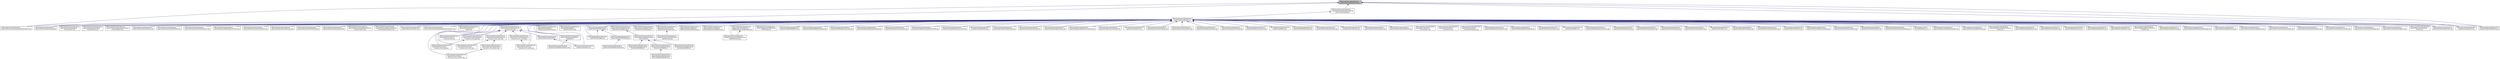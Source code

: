 digraph "OMCompiler/SimulationRuntime/cpp/Include/Core/Math/Constants.h"
{
  edge [fontname="Helvetica",fontsize="10",labelfontname="Helvetica",labelfontsize="10"];
  node [fontname="Helvetica",fontsize="10",shape=record];
  Node4 [label="OMCompiler/SimulationRuntime\l/cpp/Include/Core/Math/Constants.h",height=0.2,width=0.4,color="black", fillcolor="grey75", style="filled", fontcolor="black"];
  Node4 -> Node5 [dir="back",color="midnightblue",fontsize="10",style="solid",fontname="Helvetica"];
  Node5 [label="OMCompiler/SimulationRuntime\l/cpp/Core/Solver/SolverDefaultImplementation.cpp",height=0.2,width=0.4,color="black", fillcolor="white", style="filled",URL="$d0/d54/_solver_default_implementation_8cpp.html"];
  Node4 -> Node6 [dir="back",color="midnightblue",fontsize="10",style="solid",fontname="Helvetica"];
  Node6 [label="OMCompiler/SimulationRuntime\l/cpp/Core/Solver/SolverSettings.cpp",height=0.2,width=0.4,color="black", fillcolor="white", style="filled",URL="$d4/df6/_solver_settings_8cpp.html"];
  Node4 -> Node7 [dir="back",color="midnightblue",fontsize="10",style="solid",fontname="Helvetica"];
  Node7 [label="OMCompiler/SimulationRuntime\l/cpp/Include/Core/SimulationSettings\l/ISimControllerSettings.h",height=0.2,width=0.4,color="black", fillcolor="white", style="filled",URL="$d7/db0/_i_sim_controller_settings_8h.html"];
  Node7 -> Node8 [dir="back",color="midnightblue",fontsize="10",style="solid",fontname="Helvetica"];
  Node8 [label="OMCompiler/SimulationRuntime\l/cpp/Include/Core/Modelica.h",height=0.2,width=0.4,color="black", fillcolor="white", style="filled",URL="$d0/d7b/p_2_include_2_core_2modelica_8h.html"];
  Node8 -> Node9 [dir="back",color="midnightblue",fontsize="10",style="solid",fontname="Helvetica"];
  Node9 [label="OMCompiler/Compiler\l/runtime/Database_omc.c",height=0.2,width=0.4,color="black", fillcolor="white", style="filled",URL="$da/d2f/_database__omc_8c.html"];
  Node8 -> Node10 [dir="back",color="midnightblue",fontsize="10",style="solid",fontname="Helvetica"];
  Node10 [label="OMCompiler/SimulationRuntime\l/cpp/Core/DataExchange/FactoryExport.cpp",height=0.2,width=0.4,color="black", fillcolor="white", style="filled",URL="$d3/d6f/_core_2_data_exchange_2_factory_export_8cpp.html"];
  Node8 -> Node11 [dir="back",color="midnightblue",fontsize="10",style="solid",fontname="Helvetica"];
  Node11 [label="OMCompiler/SimulationRuntime\l/cpp/Core/DataExchange/SimData.cpp",height=0.2,width=0.4,color="black", fillcolor="white", style="filled",URL="$da/dcc/_sim_data_8cpp.html"];
  Node8 -> Node12 [dir="back",color="midnightblue",fontsize="10",style="solid",fontname="Helvetica"];
  Node12 [label="OMCompiler/SimulationRuntime\l/cpp/Core/DataExchange/XmlProperty\lReader.cpp",height=0.2,width=0.4,color="black", fillcolor="white", style="filled",URL="$df/d56/_xml_property_reader_8cpp.html"];
  Node8 -> Node13 [dir="back",color="midnightblue",fontsize="10",style="solid",fontname="Helvetica"];
  Node13 [label="OMCompiler/SimulationRuntime\l/cpp/Core/Math/ArrayOperations.cpp",height=0.2,width=0.4,color="black", fillcolor="white", style="filled",URL="$d1/dd5/_array_operations_8cpp.html"];
  Node8 -> Node14 [dir="back",color="midnightblue",fontsize="10",style="solid",fontname="Helvetica"];
  Node14 [label="OMCompiler/SimulationRuntime\l/cpp/Core/Math/FactoryExport.cpp",height=0.2,width=0.4,color="black", fillcolor="white", style="filled",URL="$d2/dfc/_core_2_math_2_factory_export_8cpp.html"];
  Node8 -> Node15 [dir="back",color="midnightblue",fontsize="10",style="solid",fontname="Helvetica"];
  Node15 [label="OMCompiler/SimulationRuntime\l/cpp/Core/Math/Functions.cpp",height=0.2,width=0.4,color="black", fillcolor="white", style="filled",URL="$dd/d9e/_functions_8cpp.html"];
  Node8 -> Node16 [dir="back",color="midnightblue",fontsize="10",style="solid",fontname="Helvetica"];
  Node16 [label="OMCompiler/SimulationRuntime\l/cpp/Core/Math/SparseMatrix.cpp",height=0.2,width=0.4,color="black", fillcolor="white", style="filled",URL="$df/d9e/_simulation_runtime_2cpp_2_core_2_math_2sparsematrix_8cpp.html"];
  Node8 -> Node17 [dir="back",color="midnightblue",fontsize="10",style="solid",fontname="Helvetica"];
  Node17 [label="OMCompiler/SimulationRuntime\l/cpp/Core/Modelica/Modelica.cpp",height=0.2,width=0.4,color="black", fillcolor="white", style="filled",URL="$db/da9/_modelica_8cpp.html"];
  Node8 -> Node18 [dir="back",color="midnightblue",fontsize="10",style="solid",fontname="Helvetica"];
  Node18 [label="OMCompiler/SimulationRuntime\l/cpp/Core/ReduceDAE/com/Modelica\lCompiler.cpp",height=0.2,width=0.4,color="black", fillcolor="white", style="filled",URL="$dc/da3/_modelica_compiler_8cpp.html"];
  Node8 -> Node19 [dir="back",color="midnightblue",fontsize="10",style="solid",fontname="Helvetica"];
  Node19 [label="OMCompiler/SimulationRuntime\l/cpp/Core/ReduceDAE/Ranking.cpp",height=0.2,width=0.4,color="black", fillcolor="white", style="filled",URL="$d1/db9/_ranking_8cpp.html"];
  Node8 -> Node20 [dir="back",color="midnightblue",fontsize="10",style="solid",fontname="Helvetica"];
  Node20 [label="OMCompiler/SimulationRuntime\l/cpp/Core/ReduceDAE/ReduceDAESettings.cpp",height=0.2,width=0.4,color="black", fillcolor="white", style="filled",URL="$dd/d08/_reduce_d_a_e_settings_8cpp.html"];
  Node8 -> Node21 [dir="back",color="midnightblue",fontsize="10",style="solid",fontname="Helvetica"];
  Node21 [label="OMCompiler/SimulationRuntime\l/cpp/Core/ReduceDAE/Reduction.cpp",height=0.2,width=0.4,color="black", fillcolor="white", style="filled",URL="$d3/d51/_reduction_8cpp.html"];
  Node8 -> Node22 [dir="back",color="midnightblue",fontsize="10",style="solid",fontname="Helvetica"];
  Node22 [label="OMCompiler/SimulationRuntime\l/cpp/Core/SimController/Configuration.cpp",height=0.2,width=0.4,color="black", fillcolor="white", style="filled",URL="$d2/ddf/_configuration_8cpp.html"];
  Node8 -> Node23 [dir="back",color="midnightblue",fontsize="10",style="solid",fontname="Helvetica"];
  Node23 [label="OMCompiler/SimulationRuntime\l/cpp/Core/SimController/FactoryExport.cpp",height=0.2,width=0.4,color="black", fillcolor="white", style="filled",URL="$d4/d52/_core_2_sim_controller_2_factory_export_8cpp.html"];
  Node8 -> Node24 [dir="back",color="midnightblue",fontsize="10",style="solid",fontname="Helvetica"];
  Node24 [label="OMCompiler/SimulationRuntime\l/cpp/Core/SimController/Initialization.cpp",height=0.2,width=0.4,color="black", fillcolor="white", style="filled",URL="$dc/d23/_initialization_8cpp.html"];
  Node8 -> Node25 [dir="back",color="midnightblue",fontsize="10",style="solid",fontname="Helvetica"];
  Node25 [label="OMCompiler/SimulationRuntime\l/cpp/Core/SimController/SimController.cpp",height=0.2,width=0.4,color="black", fillcolor="white", style="filled",URL="$d1/d98/_sim_controller_8cpp.html"];
  Node8 -> Node26 [dir="back",color="midnightblue",fontsize="10",style="solid",fontname="Helvetica"];
  Node26 [label="OMCompiler/SimulationRuntime\l/cpp/Core/SimController/SimManager.cpp",height=0.2,width=0.4,color="black", fillcolor="white", style="filled",URL="$d0/d9a/_sim_manager_8cpp.html"];
  Node8 -> Node27 [dir="back",color="midnightblue",fontsize="10",style="solid",fontname="Helvetica"];
  Node27 [label="OMCompiler/SimulationRuntime\l/cpp/Core/SimController/SimObjects.cpp",height=0.2,width=0.4,color="black", fillcolor="white", style="filled",URL="$db/de0/_sim_objects_8cpp.html"];
  Node8 -> Node28 [dir="back",color="midnightblue",fontsize="10",style="solid",fontname="Helvetica"];
  Node28 [label="OMCompiler/SimulationRuntime\l/cpp/Core/SimulationSettings\l/Factory.cpp",height=0.2,width=0.4,color="black", fillcolor="white", style="filled",URL="$d5/dc9/_simulation_runtime_2cpp_2_core_2_simulation_settings_2_factory_8cpp.html"];
  Node8 -> Node29 [dir="back",color="midnightblue",fontsize="10",style="solid",fontname="Helvetica"];
  Node29 [label="OMCompiler/SimulationRuntime\l/cpp/Core/SimulationSettings\l/FactoryExport.cpp",height=0.2,width=0.4,color="black", fillcolor="white", style="filled",URL="$dc/d2f/_core_2_simulation_settings_2_factory_export_8cpp.html"];
  Node8 -> Node30 [dir="back",color="midnightblue",fontsize="10",style="solid",fontname="Helvetica"];
  Node30 [label="OMCompiler/SimulationRuntime\l/cpp/Core/SimulationSettings\l/GlobalSettings.cpp",height=0.2,width=0.4,color="black", fillcolor="white", style="filled",URL="$d4/dd5/_global_settings_8cpp.html"];
  Node8 -> Node31 [dir="back",color="midnightblue",fontsize="10",style="solid",fontname="Helvetica"];
  Node31 [label="OMCompiler/SimulationRuntime\l/cpp/Core/Solver/AlgLoopSolverDefault\lImplementation.cpp",height=0.2,width=0.4,color="black", fillcolor="white", style="filled",URL="$de/d66/_alg_loop_solver_default_implementation_8cpp.html"];
  Node8 -> Node32 [dir="back",color="midnightblue",fontsize="10",style="solid",fontname="Helvetica"];
  Node32 [label="OMCompiler/SimulationRuntime\l/cpp/Core/Solver/FactoryExport.cpp",height=0.2,width=0.4,color="black", fillcolor="white", style="filled",URL="$d1/dfd/_core_2_solver_2_factory_export_8cpp.html"];
  Node8 -> Node33 [dir="back",color="midnightblue",fontsize="10",style="solid",fontname="Helvetica"];
  Node33 [label="OMCompiler/SimulationRuntime\l/cpp/Core/Solver/SimulationMonitor.cpp",height=0.2,width=0.4,color="black", fillcolor="white", style="filled",URL="$d5/d17/_simulation_monitor_8cpp.html"];
  Node8 -> Node5 [dir="back",color="midnightblue",fontsize="10",style="solid",fontname="Helvetica"];
  Node8 -> Node6 [dir="back",color="midnightblue",fontsize="10",style="solid",fontname="Helvetica"];
  Node8 -> Node34 [dir="back",color="midnightblue",fontsize="10",style="solid",fontname="Helvetica"];
  Node34 [label="OMCompiler/SimulationRuntime\l/cpp/Core/Solver/SystemStateSelection.cpp",height=0.2,width=0.4,color="black", fillcolor="white", style="filled",URL="$df/de3/_system_state_selection_8cpp.html"];
  Node8 -> Node35 [dir="back",color="midnightblue",fontsize="10",style="solid",fontname="Helvetica"];
  Node35 [label="OMCompiler/SimulationRuntime\l/cpp/Core/System/AlgLoopSolverFactory.cpp",height=0.2,width=0.4,color="black", fillcolor="white", style="filled",URL="$df/db4/_alg_loop_solver_factory_8cpp.html"];
  Node8 -> Node36 [dir="back",color="midnightblue",fontsize="10",style="solid",fontname="Helvetica"];
  Node36 [label="OMCompiler/SimulationRuntime\l/cpp/Core/System/ContinuousEvents.cpp",height=0.2,width=0.4,color="black", fillcolor="white", style="filled",URL="$d1/d65/_continuous_events_8cpp.html"];
  Node8 -> Node37 [dir="back",color="midnightblue",fontsize="10",style="solid",fontname="Helvetica"];
  Node37 [label="OMCompiler/SimulationRuntime\l/cpp/Core/System/DiscreteEvents.cpp",height=0.2,width=0.4,color="black", fillcolor="white", style="filled",URL="$d9/db1/_discrete_events_8cpp.html"];
  Node8 -> Node38 [dir="back",color="midnightblue",fontsize="10",style="solid",fontname="Helvetica"];
  Node38 [label="OMCompiler/SimulationRuntime\l/cpp/Core/System/EventHandling.cpp",height=0.2,width=0.4,color="black", fillcolor="white", style="filled",URL="$da/d7b/_event_handling_8cpp.html"];
  Node8 -> Node39 [dir="back",color="midnightblue",fontsize="10",style="solid",fontname="Helvetica"];
  Node39 [label="OMCompiler/SimulationRuntime\l/cpp/Core/System/FactoryExport.cpp",height=0.2,width=0.4,color="black", fillcolor="white", style="filled",URL="$dd/d1d/_core_2_system_2_factory_export_8cpp.html"];
  Node8 -> Node40 [dir="back",color="midnightblue",fontsize="10",style="solid",fontname="Helvetica"];
  Node40 [label="OMCompiler/SimulationRuntime\l/cpp/Core/System/LinearAlgLoopDefault\lImplementation.cpp",height=0.2,width=0.4,color="black", fillcolor="white", style="filled",URL="$de/de7/_linear_alg_loop_default_implementation_8cpp.html"];
  Node8 -> Node41 [dir="back",color="midnightblue",fontsize="10",style="solid",fontname="Helvetica"];
  Node41 [label="OMCompiler/SimulationRuntime\l/cpp/Core/System/NonLinearAlgLoop\lDefaultImplementation.cpp",height=0.2,width=0.4,color="black", fillcolor="white", style="filled",URL="$d3/d1a/_non_linear_alg_loop_default_implementation_8cpp.html"];
  Node8 -> Node42 [dir="back",color="midnightblue",fontsize="10",style="solid",fontname="Helvetica"];
  Node42 [label="OMCompiler/SimulationRuntime\l/cpp/Core/System/SimVars.cpp",height=0.2,width=0.4,color="black", fillcolor="white", style="filled",URL="$d9/d76/_sim_vars_8cpp.html"];
  Node8 -> Node43 [dir="back",color="midnightblue",fontsize="10",style="solid",fontname="Helvetica"];
  Node43 [label="OMCompiler/SimulationRuntime\l/cpp/Core/System/SystemDefaultImplementation.cpp",height=0.2,width=0.4,color="black", fillcolor="white", style="filled",URL="$d3/dc7/_system_default_implementation_8cpp.html"];
  Node8 -> Node44 [dir="back",color="midnightblue",fontsize="10",style="solid",fontname="Helvetica"];
  Node44 [label="OMCompiler/SimulationRuntime\l/cpp/Core/Utils/extension\l/logger.cpp",height=0.2,width=0.4,color="black", fillcolor="white", style="filled",URL="$d3/d30/logger_8cpp.html"];
  Node8 -> Node45 [dir="back",color="midnightblue",fontsize="10",style="solid",fontname="Helvetica"];
  Node45 [label="OMCompiler/SimulationRuntime\l/cpp/Core/Utils/extension\l/measure_time.cpp",height=0.2,width=0.4,color="black", fillcolor="white", style="filled",URL="$da/d7a/measure__time_8cpp.html"];
  Node8 -> Node46 [dir="back",color="midnightblue",fontsize="10",style="solid",fontname="Helvetica"];
  Node46 [label="OMCompiler/SimulationRuntime\l/cpp/Core/Utils/extension\l/measure_time_papi.cpp",height=0.2,width=0.4,color="black", fillcolor="white", style="filled",URL="$de/dc9/measure__time__papi_8cpp.html"];
  Node8 -> Node47 [dir="back",color="midnightblue",fontsize="10",style="solid",fontname="Helvetica"];
  Node47 [label="OMCompiler/SimulationRuntime\l/cpp/Core/Utils/extension\l/measure_time_rdtsc.cpp",height=0.2,width=0.4,color="black", fillcolor="white", style="filled",URL="$df/d71/measure__time__rdtsc_8cpp.html"];
  Node8 -> Node48 [dir="back",color="midnightblue",fontsize="10",style="solid",fontname="Helvetica"];
  Node48 [label="OMCompiler/SimulationRuntime\l/cpp/Core/Utils/extension\l/measure_time_scorep.cpp",height=0.2,width=0.4,color="black", fillcolor="white", style="filled",URL="$dd/d8a/measure__time__scorep_8cpp.html"];
  Node8 -> Node49 [dir="back",color="midnightblue",fontsize="10",style="solid",fontname="Helvetica"];
  Node49 [label="OMCompiler/SimulationRuntime\l/cpp/Core/Utils/extension\l/measure_time_statistic.cpp",height=0.2,width=0.4,color="black", fillcolor="white", style="filled",URL="$d1/dca/measure__time__statistic_8cpp.html"];
  Node8 -> Node50 [dir="back",color="midnightblue",fontsize="10",style="solid",fontname="Helvetica"];
  Node50 [label="OMCompiler/SimulationRuntime\l/cpp/Core/Utils/Modelica\l/ModelicaSimulationError.cpp",height=0.2,width=0.4,color="black", fillcolor="white", style="filled",URL="$d0/d53/_modelica_simulation_error_8cpp.html"];
  Node8 -> Node51 [dir="back",color="midnightblue",fontsize="10",style="solid",fontname="Helvetica"];
  Node51 [label="OMCompiler/SimulationRuntime\l/cpp/Core/Utils/Modelica\l/ModelicaUtilities.cpp",height=0.2,width=0.4,color="black", fillcolor="white", style="filled",URL="$db/d3f/_modelica_utilities_8cpp.html"];
  Node8 -> Node52 [dir="back",color="midnightblue",fontsize="10",style="solid",fontname="Helvetica"];
  Node52 [label="OMCompiler/SimulationRuntime\l/cpp/FMU/FMULogger.cpp",height=0.2,width=0.4,color="black", fillcolor="white", style="filled",URL="$d8/dfd/_f_m_u_logger_8cpp.html"];
  Node8 -> Node53 [dir="back",color="midnightblue",fontsize="10",style="solid",fontname="Helvetica"];
  Node53 [label="OMCompiler/SimulationRuntime\l/cpp/Include/Core/DataExchange\l/DefaultContainerManager.h",height=0.2,width=0.4,color="black", fillcolor="white", style="filled",URL="$df/de0/_default_container_manager_8h.html"];
  Node53 -> Node54 [dir="back",color="midnightblue",fontsize="10",style="solid",fontname="Helvetica"];
  Node54 [label="OMCompiler/SimulationRuntime\l/cpp/Include/Core/DataExchange\l/FactoryPolicy.h",height=0.2,width=0.4,color="black", fillcolor="white", style="filled",URL="$df/d9a/_core_2_data_exchange_2_factory_policy_8h.html"];
  Node54 -> Node55 [dir="back",color="midnightblue",fontsize="10",style="solid",fontname="Helvetica"];
  Node55 [label="OMCompiler/SimulationRuntime\l/cpp/Include/Core/DataExchange\l/Policies/TextfileWriter.h",height=0.2,width=0.4,color="black", fillcolor="white", style="filled",URL="$d2/d2c/_textfile_writer_8h.html"];
  Node55 -> Node56 [dir="back",color="midnightblue",fontsize="10",style="solid",fontname="Helvetica"];
  Node56 [label="OMCompiler/SimulationRuntime\l/cpp/Include/Core/DataExchange\l/Policies/BufferReaderWriter.h",height=0.2,width=0.4,color="black", fillcolor="white", style="filled",URL="$d7/df9/_buffer_reader_writer_8h.html"];
  Node54 -> Node57 [dir="back",color="midnightblue",fontsize="10",style="solid",fontname="Helvetica"];
  Node57 [label="OMCompiler/SimulationRuntime\l/cpp/Include/Core/DataExchange\l/Policies/DefaultWriter.h",height=0.2,width=0.4,color="black", fillcolor="white", style="filled",URL="$d1/def/_default_writer_8h.html"];
  Node54 -> Node58 [dir="back",color="midnightblue",fontsize="10",style="solid",fontname="Helvetica"];
  Node58 [label="OMCompiler/SimulationRuntime\l/cpp/Include/Core/DataExchange\l/Policies/MatfileWriter.h",height=0.2,width=0.4,color="black", fillcolor="white", style="filled",URL="$d1/dd7/_matfile_writer_8h.html"];
  Node8 -> Node59 [dir="back",color="midnightblue",fontsize="10",style="solid",fontname="Helvetica"];
  Node59 [label="OMCompiler/SimulationRuntime\l/cpp/Include/Core/DataExchange\l/ParallelContainerManager.h",height=0.2,width=0.4,color="black", fillcolor="white", style="filled",URL="$da/dae/_parallel_container_manager_8h.html"];
  Node8 -> Node60 [dir="back",color="midnightblue",fontsize="10",style="solid",fontname="Helvetica"];
  Node60 [label="OMCompiler/SimulationRuntime\l/cpp/Include/Core/Utils/extension\l/measure_time.hpp",height=0.2,width=0.4,color="black", fillcolor="white", style="filled",URL="$d8/d55/measure__time_8hpp.html"];
  Node60 -> Node45 [dir="back",color="midnightblue",fontsize="10",style="solid",fontname="Helvetica"];
  Node60 -> Node61 [dir="back",color="midnightblue",fontsize="10",style="solid",fontname="Helvetica"];
  Node61 [label="OMCompiler/SimulationRuntime\l/cpp/Include/Core/Utils/extension\l/measure_time_papi.hpp",height=0.2,width=0.4,color="black", fillcolor="white", style="filled",URL="$d2/df8/measure__time__papi_8hpp.html"];
  Node61 -> Node46 [dir="back",color="midnightblue",fontsize="10",style="solid",fontname="Helvetica"];
  Node60 -> Node62 [dir="back",color="midnightblue",fontsize="10",style="solid",fontname="Helvetica"];
  Node62 [label="OMCompiler/SimulationRuntime\l/cpp/Include/Core/Utils/extension\l/measure_time_rdtsc.hpp",height=0.2,width=0.4,color="black", fillcolor="white", style="filled",URL="$df/dfb/measure__time__rdtsc_8hpp.html"];
  Node62 -> Node47 [dir="back",color="midnightblue",fontsize="10",style="solid",fontname="Helvetica"];
  Node62 -> Node63 [dir="back",color="midnightblue",fontsize="10",style="solid",fontname="Helvetica"];
  Node63 [label="OMCompiler/SimulationRuntime\l/cpp/Include/Core/Utils/extension\l/measure_time_statistic.hpp",height=0.2,width=0.4,color="black", fillcolor="white", style="filled",URL="$d6/d87/measure__time__statistic_8hpp.html"];
  Node63 -> Node49 [dir="back",color="midnightblue",fontsize="10",style="solid",fontname="Helvetica"];
  Node60 -> Node64 [dir="back",color="midnightblue",fontsize="10",style="solid",fontname="Helvetica"];
  Node64 [label="OMCompiler/SimulationRuntime\l/cpp/Include/Core/Utils/extension\l/measure_time_scorep.hpp",height=0.2,width=0.4,color="black", fillcolor="white", style="filled",URL="$d9/d64/measure__time__scorep_8hpp.html"];
  Node64 -> Node48 [dir="back",color="midnightblue",fontsize="10",style="solid",fontname="Helvetica"];
  Node60 -> Node65 [dir="back",color="midnightblue",fontsize="10",style="solid",fontname="Helvetica"];
  Node65 [label="OMCompiler/SimulationRuntime\l/cpp/Include/Solver/CppDASSL\l/CppDASSL.h",height=0.2,width=0.4,color="black", fillcolor="white", style="filled",URL="$d7/df5/_cpp_d_a_s_s_l_8h.html"];
  Node65 -> Node66 [dir="back",color="midnightblue",fontsize="10",style="solid",fontname="Helvetica"];
  Node66 [label="OMCompiler/SimulationRuntime\l/cpp/Solver/CppDASSL/CppDASSL.cpp",height=0.2,width=0.4,color="black", fillcolor="white", style="filled",URL="$dc/d19/_cpp_d_a_s_s_l_8cpp.html"];
  Node60 -> Node67 [dir="back",color="midnightblue",fontsize="10",style="solid",fontname="Helvetica"];
  Node67 [label="OMCompiler/SimulationRuntime\l/cpp/Include/Solver/Peer/Peer.h",height=0.2,width=0.4,color="black", fillcolor="white", style="filled",URL="$d1/d07/_peer_8h.html"];
  Node67 -> Node68 [dir="back",color="midnightblue",fontsize="10",style="solid",fontname="Helvetica"];
  Node68 [label="OMCompiler/SimulationRuntime\l/cpp/Solver/Peer/Peer.cpp",height=0.2,width=0.4,color="black", fillcolor="white", style="filled",URL="$df/df9/_peer_8cpp.html"];
  Node8 -> Node69 [dir="back",color="midnightblue",fontsize="10",style="solid",fontname="Helvetica"];
  Node69 [label="OMCompiler/SimulationRuntime\l/cpp/Include/FMU/FMULogger.h",height=0.2,width=0.4,color="black", fillcolor="white", style="filled",URL="$db/d6a/_f_m_u_logger_8h.html"];
  Node69 -> Node52 [dir="back",color="midnightblue",fontsize="10",style="solid",fontname="Helvetica"];
  Node69 -> Node70 [dir="back",color="midnightblue",fontsize="10",style="solid",fontname="Helvetica"];
  Node70 [label="OMCompiler/SimulationRuntime\l/cpp/Include/FMU/FMUWrapper.h",height=0.2,width=0.4,color="black", fillcolor="white", style="filled",URL="$d8/de0/_f_m_u_wrapper_8h.html"];
  Node70 -> Node71 [dir="back",color="midnightblue",fontsize="10",style="solid",fontname="Helvetica"];
  Node71 [label="OMCompiler/SimulationRuntime\l/cpp/Include/FMU/FMULibInterface.h",height=0.2,width=0.4,color="black", fillcolor="white", style="filled",URL="$d9/d63/_f_m_u_lib_interface_8h.html"];
  Node8 -> Node72 [dir="back",color="midnightblue",fontsize="10",style="solid",fontname="Helvetica"];
  Node72 [label="OMCompiler/SimulationRuntime\l/cpp/Include/SimCoreFactory\l/BodasFactory/BodasFactory.h",height=0.2,width=0.4,color="black", fillcolor="white", style="filled",URL="$da/d7c/_bodas_factory_8h.html"];
  Node72 -> Node73 [dir="back",color="midnightblue",fontsize="10",style="solid",fontname="Helvetica"];
  Node73 [label="OMCompiler/SimulationRuntime\l/cpp/SimCoreFactory/BodasFactory\l/BodasFactory.cpp",height=0.2,width=0.4,color="black", fillcolor="white", style="filled",URL="$d7/d40/_bodas_factory_8cpp.html"];
  Node8 -> Node74 [dir="back",color="midnightblue",fontsize="10",style="solid",fontname="Helvetica"];
  Node74 [label="OMCompiler/SimulationRuntime\l/cpp/Include/SimCoreFactory\l/OMCFactory/StaticOMCFactory.h",height=0.2,width=0.4,color="black", fillcolor="white", style="filled",URL="$df/d61/_static_o_m_c_factory_8h.html"];
  Node8 -> Node75 [dir="back",color="midnightblue",fontsize="10",style="solid",fontname="Helvetica"];
  Node75 [label="OMCompiler/SimulationRuntime\l/cpp/Include/SimCoreFactory\l/Policies/StaticSolverOMCFactory.h",height=0.2,width=0.4,color="black", fillcolor="white", style="filled",URL="$d6/d3c/_static_solver_o_m_c_factory_8h.html"];
  Node8 -> Node76 [dir="back",color="midnightblue",fontsize="10",style="solid",fontname="Helvetica"];
  Node76 [label="OMCompiler/SimulationRuntime\l/cpp/Include/SimCoreFactory\l/VxWorksFactory/VxWorksFactory.h",height=0.2,width=0.4,color="black", fillcolor="white", style="filled",URL="$d2/d5e/_vx_works_factory_8h.html"];
  Node76 -> Node77 [dir="back",color="midnightblue",fontsize="10",style="solid",fontname="Helvetica"];
  Node77 [label="OMCompiler/SimulationRuntime\l/cpp/SimCoreFactory/VxWorksFactory\l/VxWorksFactory.cpp",height=0.2,width=0.4,color="black", fillcolor="white", style="filled",URL="$d0/d28/_vx_works_factory_8cpp.html"];
  Node8 -> Node65 [dir="back",color="midnightblue",fontsize="10",style="solid",fontname="Helvetica"];
  Node8 -> Node78 [dir="back",color="midnightblue",fontsize="10",style="solid",fontname="Helvetica"];
  Node78 [label="OMCompiler/SimulationRuntime\l/cpp/SimCoreFactory/OMCFactory\l/OMCFactory.cpp",height=0.2,width=0.4,color="black", fillcolor="white", style="filled",URL="$d3/da3/_o_m_c_factory_8cpp.html"];
  Node8 -> Node77 [dir="back",color="midnightblue",fontsize="10",style="solid",fontname="Helvetica"];
  Node8 -> Node79 [dir="back",color="midnightblue",fontsize="10",style="solid",fontname="Helvetica"];
  Node79 [label="OMCompiler/SimulationRuntime\l/cpp/Solver/ARKode/ARKode.cpp",height=0.2,width=0.4,color="black", fillcolor="white", style="filled",URL="$dc/d63/_a_r_kode_8cpp.html"];
  Node8 -> Node80 [dir="back",color="midnightblue",fontsize="10",style="solid",fontname="Helvetica"];
  Node80 [label="OMCompiler/SimulationRuntime\l/cpp/Solver/ARKode/ARKodeSettings.cpp",height=0.2,width=0.4,color="black", fillcolor="white", style="filled",URL="$d2/dc2/_a_r_kode_settings_8cpp.html"];
  Node8 -> Node81 [dir="back",color="midnightblue",fontsize="10",style="solid",fontname="Helvetica"];
  Node81 [label="OMCompiler/SimulationRuntime\l/cpp/Solver/ARKode/FactoryExport.cpp",height=0.2,width=0.4,color="black", fillcolor="white", style="filled",URL="$d7/d59/_solver_2_a_r_kode_2_factory_export_8cpp.html"];
  Node8 -> Node82 [dir="back",color="midnightblue",fontsize="10",style="solid",fontname="Helvetica"];
  Node82 [label="OMCompiler/SimulationRuntime\l/cpp/Solver/Broyden/Broyden.cpp",height=0.2,width=0.4,color="black", fillcolor="white", style="filled",URL="$d4/df7/_broyden_8cpp.html"];
  Node8 -> Node83 [dir="back",color="midnightblue",fontsize="10",style="solid",fontname="Helvetica"];
  Node83 [label="OMCompiler/SimulationRuntime\l/cpp/Solver/Broyden/BroydenSettings.cpp",height=0.2,width=0.4,color="black", fillcolor="white", style="filled",URL="$d3/da7/_broyden_settings_8cpp.html"];
  Node8 -> Node84 [dir="back",color="midnightblue",fontsize="10",style="solid",fontname="Helvetica"];
  Node84 [label="OMCompiler/SimulationRuntime\l/cpp/Solver/Broyden/FactoryExport.cpp",height=0.2,width=0.4,color="black", fillcolor="white", style="filled",URL="$d3/d3f/_solver_2_broyden_2_factory_export_8cpp.html"];
  Node8 -> Node85 [dir="back",color="midnightblue",fontsize="10",style="solid",fontname="Helvetica"];
  Node85 [label="OMCompiler/SimulationRuntime\l/cpp/Solver/CppDASSL/CppDASSLSettings.cpp",height=0.2,width=0.4,color="black", fillcolor="white", style="filled",URL="$d5/d0c/_cpp_d_a_s_s_l_settings_8cpp.html"];
  Node8 -> Node86 [dir="back",color="midnightblue",fontsize="10",style="solid",fontname="Helvetica"];
  Node86 [label="OMCompiler/SimulationRuntime\l/cpp/Solver/CppDASSL/FactoryExport.cpp",height=0.2,width=0.4,color="black", fillcolor="white", style="filled",URL="$da/d01/_solver_2_cpp_d_a_s_s_l_2_factory_export_8cpp.html"];
  Node8 -> Node87 [dir="back",color="midnightblue",fontsize="10",style="solid",fontname="Helvetica"];
  Node87 [label="OMCompiler/SimulationRuntime\l/cpp/Solver/CVode/CVode.cpp",height=0.2,width=0.4,color="black", fillcolor="white", style="filled",URL="$d1/d14/_c_vode_8cpp.html"];
  Node8 -> Node88 [dir="back",color="midnightblue",fontsize="10",style="solid",fontname="Helvetica"];
  Node88 [label="OMCompiler/SimulationRuntime\l/cpp/Solver/CVode/CVodeSettings.cpp",height=0.2,width=0.4,color="black", fillcolor="white", style="filled",URL="$d9/dbe/_c_vode_settings_8cpp.html"];
  Node8 -> Node89 [dir="back",color="midnightblue",fontsize="10",style="solid",fontname="Helvetica"];
  Node89 [label="OMCompiler/SimulationRuntime\l/cpp/Solver/CVode/FactoryExport.cpp",height=0.2,width=0.4,color="black", fillcolor="white", style="filled",URL="$de/d73/_solver_2_c_vode_2_factory_export_8cpp.html"];
  Node8 -> Node90 [dir="back",color="midnightblue",fontsize="10",style="solid",fontname="Helvetica"];
  Node90 [label="OMCompiler/SimulationRuntime\l/cpp/Solver/Dgesv/DgesvSolver.cpp",height=0.2,width=0.4,color="black", fillcolor="white", style="filled",URL="$d9/df7/_dgesv_solver_8cpp.html"];
  Node8 -> Node91 [dir="back",color="midnightblue",fontsize="10",style="solid",fontname="Helvetica"];
  Node91 [label="OMCompiler/SimulationRuntime\l/cpp/Solver/Dgesv/DgesvSolverSettings.cpp",height=0.2,width=0.4,color="black", fillcolor="white", style="filled",URL="$d4/d44/_dgesv_solver_settings_8cpp.html"];
  Node8 -> Node92 [dir="back",color="midnightblue",fontsize="10",style="solid",fontname="Helvetica"];
  Node92 [label="OMCompiler/SimulationRuntime\l/cpp/Solver/Dgesv/FactoryExport.cpp",height=0.2,width=0.4,color="black", fillcolor="white", style="filled",URL="$da/dd6/_solver_2_dgesv_2_factory_export_8cpp.html"];
  Node8 -> Node93 [dir="back",color="midnightblue",fontsize="10",style="solid",fontname="Helvetica"];
  Node93 [label="OMCompiler/SimulationRuntime\l/cpp/Solver/Euler/Euler.cpp",height=0.2,width=0.4,color="black", fillcolor="white", style="filled",URL="$d5/dc8/_euler_8cpp.html"];
  Node8 -> Node94 [dir="back",color="midnightblue",fontsize="10",style="solid",fontname="Helvetica"];
  Node94 [label="OMCompiler/SimulationRuntime\l/cpp/Solver/Euler/EulerSettings.cpp",height=0.2,width=0.4,color="black", fillcolor="white", style="filled",URL="$d3/d28/_euler_settings_8cpp.html"];
  Node8 -> Node95 [dir="back",color="midnightblue",fontsize="10",style="solid",fontname="Helvetica"];
  Node95 [label="OMCompiler/SimulationRuntime\l/cpp/Solver/Euler/FactoryExport.cpp",height=0.2,width=0.4,color="black", fillcolor="white", style="filled",URL="$d4/d97/_solver_2_euler_2_factory_export_8cpp.html"];
  Node8 -> Node96 [dir="back",color="midnightblue",fontsize="10",style="solid",fontname="Helvetica"];
  Node96 [label="OMCompiler/SimulationRuntime\l/cpp/Solver/Hybrj/FactoryExport.cpp",height=0.2,width=0.4,color="black", fillcolor="white", style="filled",URL="$d2/d5c/_solver_2_hybrj_2_factory_export_8cpp.html"];
  Node8 -> Node97 [dir="back",color="midnightblue",fontsize="10",style="solid",fontname="Helvetica"];
  Node97 [label="OMCompiler/SimulationRuntime\l/cpp/Solver/Hybrj/Hybrj.cpp",height=0.2,width=0.4,color="black", fillcolor="white", style="filled",URL="$db/d66/_hybrj_8cpp.html"];
  Node8 -> Node98 [dir="back",color="midnightblue",fontsize="10",style="solid",fontname="Helvetica"];
  Node98 [label="OMCompiler/SimulationRuntime\l/cpp/Solver/Hybrj/HybrjSettings.cpp",height=0.2,width=0.4,color="black", fillcolor="white", style="filled",URL="$d6/d1e/_hybrj_settings_8cpp.html"];
  Node8 -> Node99 [dir="back",color="midnightblue",fontsize="10",style="solid",fontname="Helvetica"];
  Node99 [label="OMCompiler/SimulationRuntime\l/cpp/Solver/IDA/FactoryExport.cpp",height=0.2,width=0.4,color="black", fillcolor="white", style="filled",URL="$d2/d55/_solver_2_i_d_a_2_factory_export_8cpp.html"];
  Node8 -> Node100 [dir="back",color="midnightblue",fontsize="10",style="solid",fontname="Helvetica"];
  Node100 [label="OMCompiler/SimulationRuntime\l/cpp/Solver/IDA/IDA.cpp",height=0.2,width=0.4,color="black", fillcolor="white", style="filled",URL="$d7/d7a/_i_d_a_8cpp.html"];
  Node8 -> Node101 [dir="back",color="midnightblue",fontsize="10",style="solid",fontname="Helvetica"];
  Node101 [label="OMCompiler/SimulationRuntime\l/cpp/Solver/IDA/IDASettings.cpp",height=0.2,width=0.4,color="black", fillcolor="white", style="filled",URL="$d5/d50/_i_d_a_settings_8cpp.html"];
  Node8 -> Node102 [dir="back",color="midnightblue",fontsize="10",style="solid",fontname="Helvetica"];
  Node102 [label="OMCompiler/SimulationRuntime\l/cpp/Solver/Kinsol/FactoryExport.cpp",height=0.2,width=0.4,color="black", fillcolor="white", style="filled",URL="$de/d9c/_solver_2_kinsol_2_factory_export_8cpp.html"];
  Node8 -> Node103 [dir="back",color="midnightblue",fontsize="10",style="solid",fontname="Helvetica"];
  Node103 [label="OMCompiler/SimulationRuntime\l/cpp/Solver/Kinsol/Kinsol.cpp",height=0.2,width=0.4,color="black", fillcolor="white", style="filled",URL="$d9/d15/_kinsol_8cpp.html"];
  Node8 -> Node104 [dir="back",color="midnightblue",fontsize="10",style="solid",fontname="Helvetica"];
  Node104 [label="OMCompiler/SimulationRuntime\l/cpp/Solver/Kinsol/KinsolLapack.cpp",height=0.2,width=0.4,color="black", fillcolor="white", style="filled",URL="$d7/df5/_kinsol_lapack_8cpp.html",tooltip="Alernative linear solver for Kinsol. The linear solver uses Lapack with complete pivoting for LU fact..."];
  Node8 -> Node105 [dir="back",color="midnightblue",fontsize="10",style="solid",fontname="Helvetica"];
  Node105 [label="OMCompiler/SimulationRuntime\l/cpp/Solver/Kinsol/KinsolSettings.cpp",height=0.2,width=0.4,color="black", fillcolor="white", style="filled",URL="$d1/d2e/_kinsol_settings_8cpp.html"];
  Node8 -> Node106 [dir="back",color="midnightblue",fontsize="10",style="solid",fontname="Helvetica"];
  Node106 [label="OMCompiler/SimulationRuntime\l/cpp/Solver/LinearSolver\l/FactoryExport.cpp",height=0.2,width=0.4,color="black", fillcolor="white", style="filled",URL="$d0/d6a/_solver_2_linear_solver_2_factory_export_8cpp.html"];
  Node8 -> Node107 [dir="back",color="midnightblue",fontsize="10",style="solid",fontname="Helvetica"];
  Node107 [label="OMCompiler/SimulationRuntime\l/cpp/Solver/LinearSolver\l/LinearSolver.cpp",height=0.2,width=0.4,color="black", fillcolor="white", style="filled",URL="$da/dce/_linear_solver_8cpp.html"];
  Node8 -> Node108 [dir="back",color="midnightblue",fontsize="10",style="solid",fontname="Helvetica"];
  Node108 [label="OMCompiler/SimulationRuntime\l/cpp/Solver/LinearSolver\l/LinearSolverSettings.cpp",height=0.2,width=0.4,color="black", fillcolor="white", style="filled",URL="$dc/d91/_linear_solver_settings_8cpp.html"];
  Node8 -> Node109 [dir="back",color="midnightblue",fontsize="10",style="solid",fontname="Helvetica"];
  Node109 [label="OMCompiler/SimulationRuntime\l/cpp/Solver/Newton/FactoryExport.cpp",height=0.2,width=0.4,color="black", fillcolor="white", style="filled",URL="$d0/dec/_solver_2_newton_2_factory_export_8cpp.html"];
  Node8 -> Node110 [dir="back",color="midnightblue",fontsize="10",style="solid",fontname="Helvetica"];
  Node110 [label="OMCompiler/SimulationRuntime\l/cpp/Solver/Newton/Newton.cpp",height=0.2,width=0.4,color="black", fillcolor="white", style="filled",URL="$d4/d1f/_newton_8cpp.html"];
  Node8 -> Node111 [dir="back",color="midnightblue",fontsize="10",style="solid",fontname="Helvetica"];
  Node111 [label="OMCompiler/SimulationRuntime\l/cpp/Solver/Newton/NewtonSettings.cpp",height=0.2,width=0.4,color="black", fillcolor="white", style="filled",URL="$d6/dcd/_newton_settings_8cpp.html"];
  Node8 -> Node112 [dir="back",color="midnightblue",fontsize="10",style="solid",fontname="Helvetica"];
  Node112 [label="OMCompiler/SimulationRuntime\l/cpp/Solver/Nox/FactoryExport.cpp",height=0.2,width=0.4,color="black", fillcolor="white", style="filled",URL="$db/d9b/_solver_2_nox_2_factory_export_8cpp.html"];
  Node8 -> Node113 [dir="back",color="midnightblue",fontsize="10",style="solid",fontname="Helvetica"];
  Node113 [label="OMCompiler/SimulationRuntime\l/cpp/Solver/Nox/Nox.cpp",height=0.2,width=0.4,color="black", fillcolor="white", style="filled",URL="$dd/dc1/_nox_8cpp.html"];
  Node8 -> Node114 [dir="back",color="midnightblue",fontsize="10",style="solid",fontname="Helvetica"];
  Node114 [label="OMCompiler/SimulationRuntime\l/cpp/Solver/Nox/NoxLapackInterface.cpp",height=0.2,width=0.4,color="black", fillcolor="white", style="filled",URL="$dc/da0/_nox_lapack_interface_8cpp.html"];
  Node8 -> Node115 [dir="back",color="midnightblue",fontsize="10",style="solid",fontname="Helvetica"];
  Node115 [label="OMCompiler/SimulationRuntime\l/cpp/Solver/Nox/NoxSettings.cpp",height=0.2,width=0.4,color="black", fillcolor="white", style="filled",URL="$df/d15/_nox_settings_8cpp.html"];
  Node8 -> Node116 [dir="back",color="midnightblue",fontsize="10",style="solid",fontname="Helvetica"];
  Node116 [label="OMCompiler/SimulationRuntime\l/cpp/Solver/Peer/FactoryExport.cpp",height=0.2,width=0.4,color="black", fillcolor="white", style="filled",URL="$db/ddd/_solver_2_peer_2_factory_export_8cpp.html"];
  Node8 -> Node68 [dir="back",color="midnightblue",fontsize="10",style="solid",fontname="Helvetica"];
  Node8 -> Node117 [dir="back",color="midnightblue",fontsize="10",style="solid",fontname="Helvetica"];
  Node117 [label="OMCompiler/SimulationRuntime\l/cpp/Solver/Peer/PeerSettings.cpp",height=0.2,width=0.4,color="black", fillcolor="white", style="filled",URL="$db/dbb/_peer_settings_8cpp.html"];
  Node8 -> Node118 [dir="back",color="midnightblue",fontsize="10",style="solid",fontname="Helvetica"];
  Node118 [label="OMCompiler/SimulationRuntime\l/cpp/Solver/RK12/FactoryExport.cpp",height=0.2,width=0.4,color="black", fillcolor="white", style="filled",URL="$dc/dfd/_solver_2_r_k12_2_factory_export_8cpp.html"];
  Node8 -> Node119 [dir="back",color="midnightblue",fontsize="10",style="solid",fontname="Helvetica"];
  Node119 [label="OMCompiler/SimulationRuntime\l/cpp/Solver/RK12/RK12.cpp",height=0.2,width=0.4,color="black", fillcolor="white", style="filled",URL="$d2/db9/_r_k12_8cpp.html"];
  Node8 -> Node120 [dir="back",color="midnightblue",fontsize="10",style="solid",fontname="Helvetica"];
  Node120 [label="OMCompiler/SimulationRuntime\l/cpp/Solver/RK12/RK12Settings.cpp",height=0.2,width=0.4,color="black", fillcolor="white", style="filled",URL="$d6/d67/_r_k12_settings_8cpp.html"];
  Node8 -> Node121 [dir="back",color="midnightblue",fontsize="10",style="solid",fontname="Helvetica"];
  Node121 [label="OMCompiler/SimulationRuntime\l/cpp/Solver/RTEuler/FactoryExport.cpp",height=0.2,width=0.4,color="black", fillcolor="white", style="filled",URL="$d0/d3c/_solver_2_r_t_euler_2_factory_export_8cpp.html"];
  Node8 -> Node122 [dir="back",color="midnightblue",fontsize="10",style="solid",fontname="Helvetica"];
  Node122 [label="OMCompiler/SimulationRuntime\l/cpp/Solver/RTEuler/RTEuler.cpp",height=0.2,width=0.4,color="black", fillcolor="white", style="filled",URL="$d9/d96/_r_t_euler_8cpp.html"];
  Node8 -> Node123 [dir="back",color="midnightblue",fontsize="10",style="solid",fontname="Helvetica"];
  Node123 [label="OMCompiler/SimulationRuntime\l/cpp/Solver/RTEuler/RTEulerSettings.cpp",height=0.2,width=0.4,color="black", fillcolor="white", style="filled",URL="$d8/dd8/_r_t_euler_settings_8cpp.html"];
  Node8 -> Node124 [dir="back",color="midnightblue",fontsize="10",style="solid",fontname="Helvetica"];
  Node124 [label="OMCompiler/SimulationRuntime\l/cpp/Solver/UmfPack/FactoryExport.cpp",height=0.2,width=0.4,color="black", fillcolor="white", style="filled",URL="$d1/ded/_solver_2_umf_pack_2_factory_export_8cpp.html"];
  Node8 -> Node125 [dir="back",color="midnightblue",fontsize="10",style="solid",fontname="Helvetica"];
  Node125 [label="OMCompiler/SimulationRuntime\l/cpp/Solver/UmfPack/UmfPack.cpp",height=0.2,width=0.4,color="black", fillcolor="white", style="filled",URL="$de/dc3/_umf_pack_8cpp.html"];
  Node8 -> Node126 [dir="back",color="midnightblue",fontsize="10",style="solid",fontname="Helvetica"];
  Node126 [label="OMCompiler/SimulationRuntime\l/cpp/Solver/UmfPack/UmfPackSettings.cpp",height=0.2,width=0.4,color="black", fillcolor="white", style="filled",URL="$de/d89/_umf_pack_settings_8cpp.html"];
  Node4 -> Node82 [dir="back",color="midnightblue",fontsize="10",style="solid",fontname="Helvetica"];
  Node4 -> Node97 [dir="back",color="midnightblue",fontsize="10",style="solid",fontname="Helvetica"];
  Node4 -> Node110 [dir="back",color="midnightblue",fontsize="10",style="solid",fontname="Helvetica"];
}
